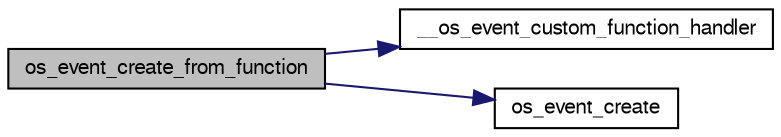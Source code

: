 digraph G
{
  edge [fontname="FreeSans",fontsize="10",labelfontname="FreeSans",labelfontsize="10"];
  node [fontname="FreeSans",fontsize="10",shape=record];
  rankdir=LR;
  Node1 [label="os_event_create_from_function",height=0.2,width=0.4,color="black", fillcolor="grey75", style="filled" fontcolor="black"];
  Node1 -> Node2 [color="midnightblue",fontsize="10",style="solid",fontname="FreeSans"];
  Node2 [label="__os_event_custom_function_handler",height=0.2,width=0.4,color="black", fillcolor="white", style="filled",URL="$os__event_8c.html#a6435dee879fc99935a12f580005794d2"];
  Node1 -> Node3 [color="midnightblue",fontsize="10",style="solid",fontname="FreeSans"];
  Node3 [label="os_event_create",height=0.2,width=0.4,color="black", fillcolor="white", style="filled",URL="$group__group__os__internal__api.html#gaa9577960e9f8fb3d8e69777d8f9040c6",tooltip="Create a new event."];
}
